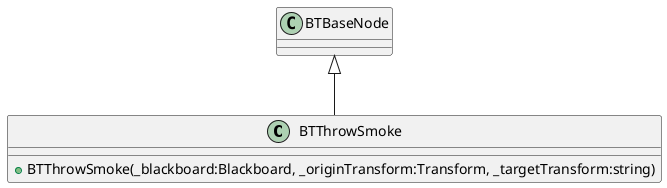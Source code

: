 @startuml
class BTThrowSmoke {
    + BTThrowSmoke(_blackboard:Blackboard, _originTransform:Transform, _targetTransform:string)
}
BTBaseNode <|-- BTThrowSmoke
@enduml
